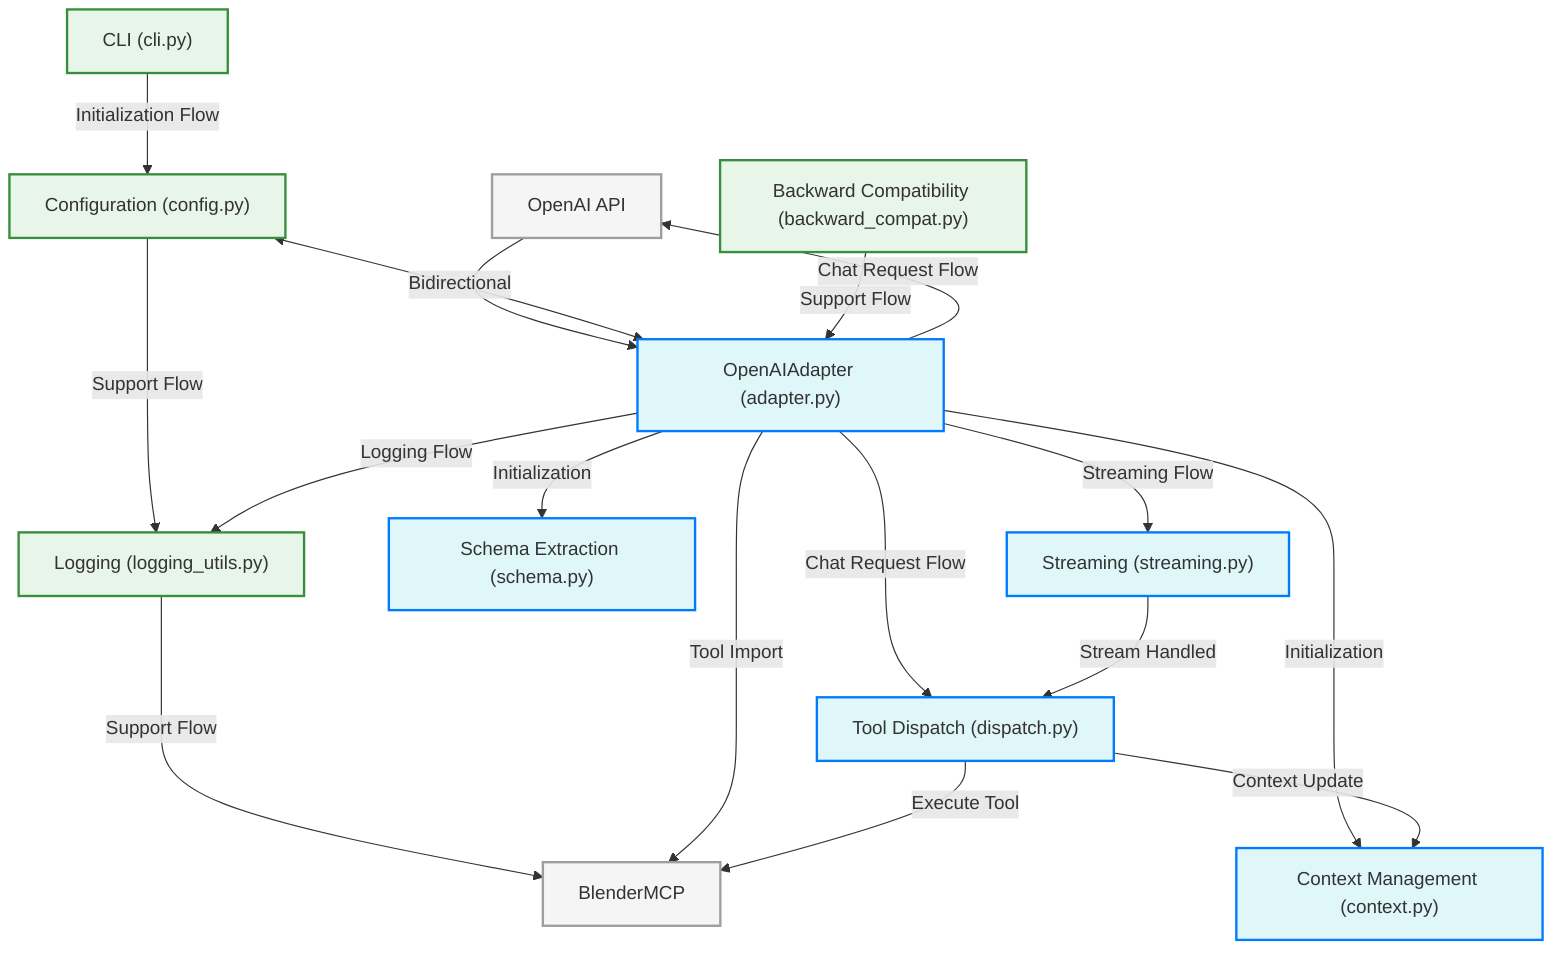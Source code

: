 ---
config:
  layout: fixed
---
flowchart TB
    OpenAI["OpenAI API"] --> OpenAIAdapter["OpenAIAdapter (adapter.py)"]
    OpenAIAdapter -- Chat Request Flow --> OpenAI & Dispatch["Tool Dispatch (dispatch.py)"]
    CLI["CLI (cli.py)"] -- Initialization Flow --> Config["Configuration (config.py)"]
    Config <-- Bidirectional --> OpenAIAdapter
    Config -- Support Flow --> Logging["Logging (logging_utils.py)"]
    Logging -- Support Flow --> BlenderMCP["BlenderMCP"]
    OpenAIAdapter -- Initialization --> Schema["Schema Extraction (schema.py)"] & Context["Context Management (context.py)"]
    OpenAIAdapter -- Tool Import --> BlenderMCP
    Dispatch -- Execute Tool --> BlenderMCP
    Dispatch -- Context Update --> Context
    OpenAIAdapter -- Streaming Flow --> StreamingCore["Streaming (streaming.py)"]
    StreamingCore -- Stream Handled --> Dispatch
    BackCompat["Backward Compatibility (backward_compat.py)"] -- Support Flow --> OpenAIAdapter
    OpenAIAdapter -- Logging Flow --> Logging
     OpenAI:::external
     OpenAIAdapter:::core
     Dispatch:::core
     CLI:::support
     Config:::support
     Logging:::support
     BlenderMCP:::external
     Schema:::core
     Context:::core
     StreamingCore:::core
     BackCompat:::support
    classDef core fill:#E0F7FA,stroke:#007BFF,stroke-width:2px
    classDef support fill:#E8F5E9,stroke:#388E3C,stroke-width:2px
    classDef external fill:#F5F5F5,stroke:#9E9E9E,stroke-width:2px